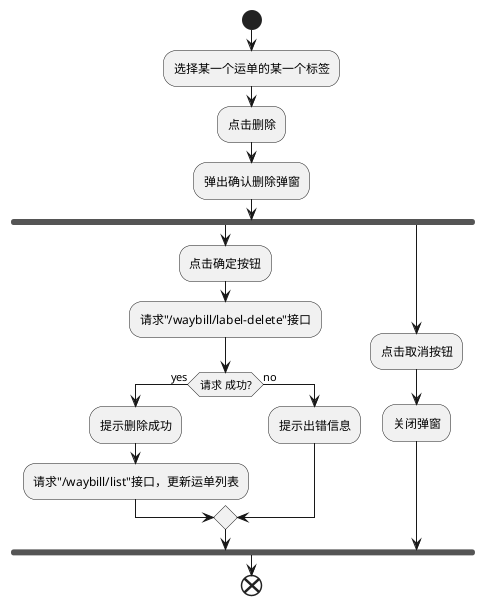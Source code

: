 @startuml

start
:选择某一个运单的某一个标签;
:点击删除;
:弹出确认删除弹窗;
fork
  :点击确定按钮;
  :请求"/waybill/label-delete"接口;
  if(请求 成功?) then (yes)
    :提示删除成功;
    :请求"/waybill/list"接口，更新运单列表;
  else (no)
    :提示出错信息;
  endif
fork again
  :点击取消按钮;
  :关闭弹窗;
end fork
end

@enduml